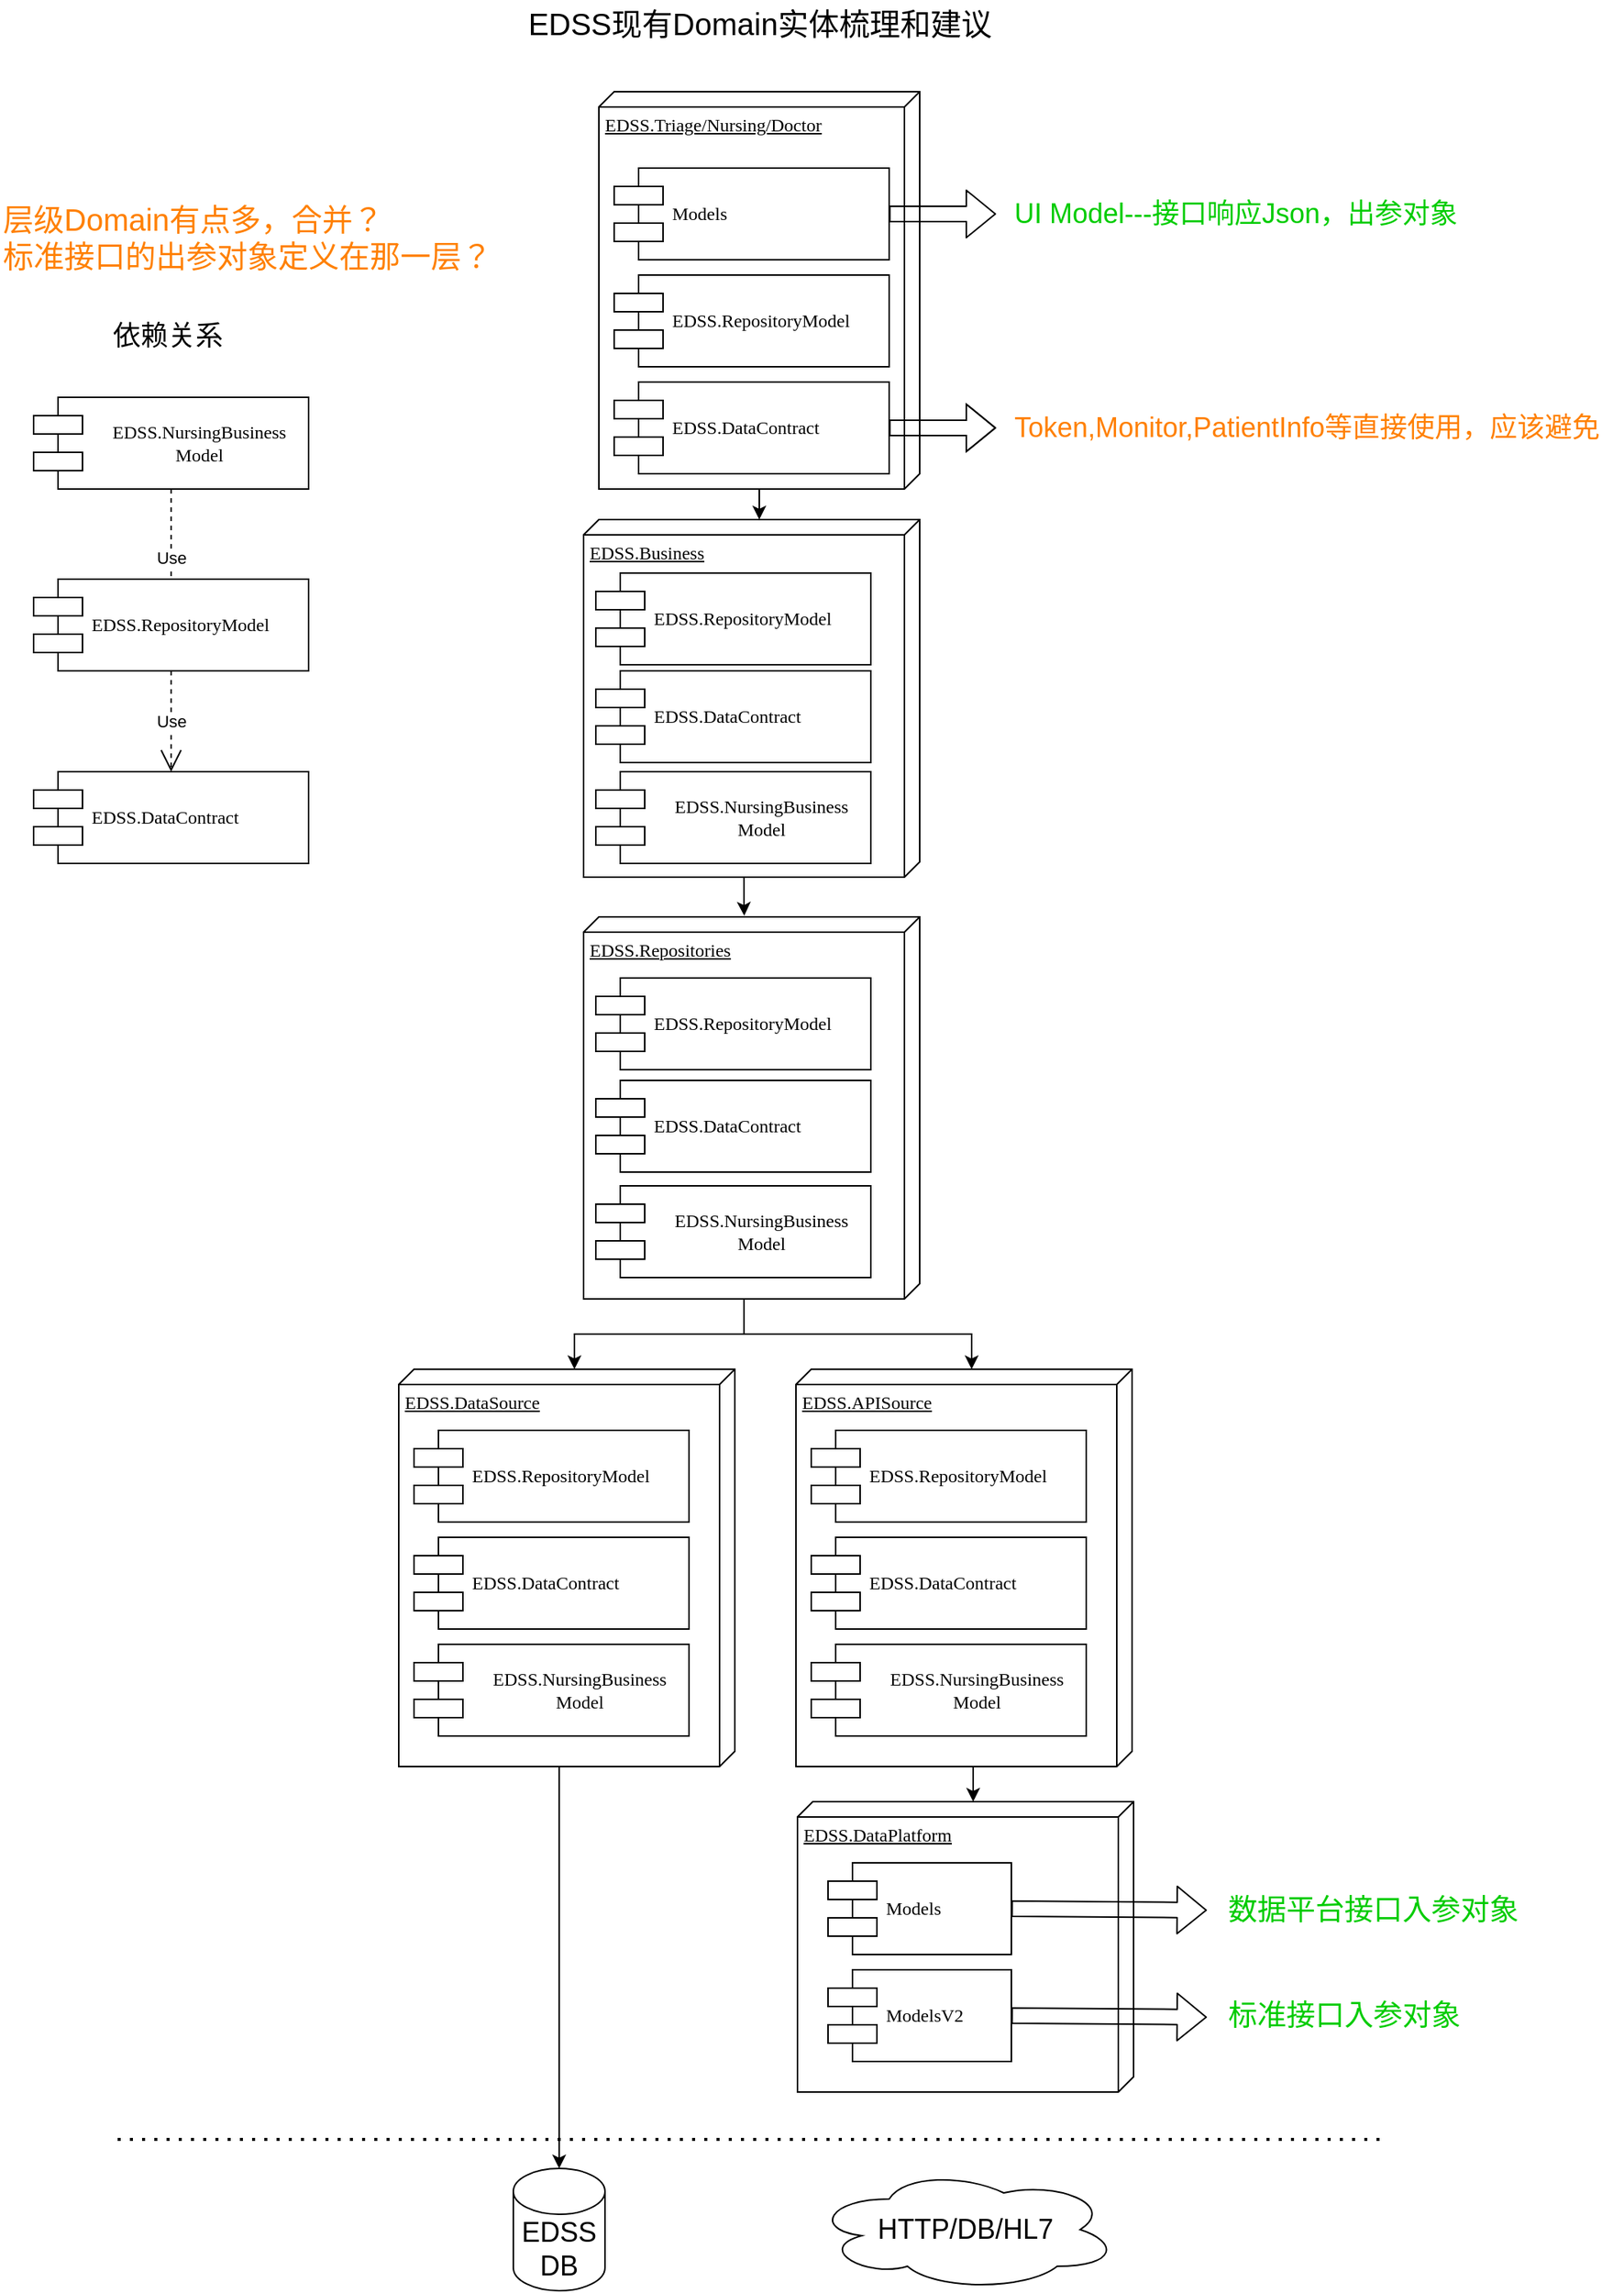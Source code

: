 <mxfile version="14.8.6" type="github">
  <diagram name="Page-1" id="5f0bae14-7c28-e335-631c-24af17079c00">
    <mxGraphModel dx="2321" dy="654" grid="1" gridSize="10" guides="1" tooltips="1" connect="1" arrows="1" fold="1" page="1" pageScale="1" pageWidth="1100" pageHeight="850" background="none" math="0" shadow="0">
      <root>
        <mxCell id="0" />
        <mxCell id="1" parent="0" />
        <mxCell id="Fejk4QI_jDKwbszipvCR-11" style="edgeStyle=orthogonalEdgeStyle;rounded=0;orthogonalLoop=1;jettySize=auto;html=1;exitX=0;exitY=0;exitDx=260;exitDy=110;exitPerimeter=0;entryX=0;entryY=0;entryDx=0;entryDy=105;entryPerimeter=0;" parent="1" source="39150e848f15840c-1" target="Fejk4QI_jDKwbszipvCR-7" edge="1">
          <mxGeometry relative="1" as="geometry">
            <mxPoint x="-583" y="445" as="targetPoint" />
          </mxGeometry>
        </mxCell>
        <mxCell id="39150e848f15840c-1" value="EDSS.Triage/Nursing/Doctor" style="verticalAlign=top;align=left;spacingTop=8;spacingLeft=2;spacingRight=12;shape=cube;size=10;direction=south;fontStyle=4;html=1;rounded=0;shadow=0;comic=0;labelBackgroundColor=none;strokeWidth=1;fontFamily=Verdana;fontSize=12" parent="1" vertex="1">
          <mxGeometry x="-688" y="70" width="210" height="260" as="geometry" />
        </mxCell>
        <mxCell id="39150e848f15840c-5" value="Models" style="shape=component;align=left;spacingLeft=36;rounded=0;shadow=0;comic=0;labelBackgroundColor=none;strokeWidth=1;fontFamily=Verdana;fontSize=12;html=1;" parent="1" vertex="1">
          <mxGeometry x="-678" y="120" width="180" height="60" as="geometry" />
        </mxCell>
        <mxCell id="Fejk4QI_jDKwbszipvCR-18" style="edgeStyle=orthogonalEdgeStyle;rounded=0;orthogonalLoop=1;jettySize=auto;html=1;exitX=0;exitY=0;exitDx=130;exitDy=115;exitPerimeter=0;fontSize=18;entryX=0;entryY=0;entryDx=0;entryDy=105;entryPerimeter=0;" parent="1" source="Fejk4QI_jDKwbszipvCR-1" target="Fejk4QI_jDKwbszipvCR-15" edge="1">
          <mxGeometry relative="1" as="geometry">
            <mxPoint x="-583" y="869" as="targetPoint" />
          </mxGeometry>
        </mxCell>
        <mxCell id="Fejk4QI_jDKwbszipvCR-19" style="edgeStyle=orthogonalEdgeStyle;rounded=0;orthogonalLoop=1;jettySize=auto;html=1;exitX=0;exitY=0;exitDx=130;exitDy=115;exitPerimeter=0;entryX=0;entryY=0;entryDx=0;entryDy=105;entryPerimeter=0;fontSize=18;" parent="1" source="Fejk4QI_jDKwbszipvCR-1" target="Fejk4QI_jDKwbszipvCR-4" edge="1">
          <mxGeometry relative="1" as="geometry" />
        </mxCell>
        <mxCell id="Fejk4QI_jDKwbszipvCR-1" value="EDSS.Repositories" style="verticalAlign=top;align=left;spacingTop=8;spacingLeft=2;spacingRight=12;shape=cube;size=10;direction=south;fontStyle=4;html=1;rounded=0;shadow=0;comic=0;labelBackgroundColor=none;strokeWidth=1;fontFamily=Verdana;fontSize=12" parent="1" vertex="1">
          <mxGeometry x="-698" y="610" width="220" height="250" as="geometry" />
        </mxCell>
        <mxCell id="Fejk4QI_jDKwbszipvCR-2" value="EDSS.RepositoryModel" style="shape=component;align=left;spacingLeft=36;rounded=0;shadow=0;comic=0;labelBackgroundColor=none;strokeWidth=1;fontFamily=Verdana;fontSize=12;html=1;" parent="1" vertex="1">
          <mxGeometry x="-690" y="650" width="180" height="60" as="geometry" />
        </mxCell>
        <mxCell id="Fejk4QI_jDKwbszipvCR-3" value="EDSS.DataPlatform" style="verticalAlign=top;align=left;spacingTop=8;spacingLeft=2;spacingRight=12;shape=cube;size=10;direction=south;fontStyle=4;html=1;rounded=0;shadow=0;comic=0;labelBackgroundColor=none;strokeWidth=1;fontFamily=Verdana;fontSize=12" parent="1" vertex="1">
          <mxGeometry x="-558" y="1189" width="220" height="190" as="geometry" />
        </mxCell>
        <mxCell id="Fejk4QI_jDKwbszipvCR-28" style="edgeStyle=orthogonalEdgeStyle;rounded=0;orthogonalLoop=1;jettySize=auto;html=1;exitX=0;exitY=0;exitDx=260;exitDy=115;exitPerimeter=0;entryX=0;entryY=0;entryDx=0;entryDy=105;entryPerimeter=0;fontSize=18;" parent="1" source="Fejk4QI_jDKwbszipvCR-4" target="Fejk4QI_jDKwbszipvCR-3" edge="1">
          <mxGeometry relative="1" as="geometry" />
        </mxCell>
        <mxCell id="Fejk4QI_jDKwbszipvCR-4" value="EDSS.APISource" style="verticalAlign=top;align=left;spacingTop=8;spacingLeft=2;spacingRight=12;shape=cube;size=10;direction=south;fontStyle=4;html=1;rounded=0;shadow=0;comic=0;labelBackgroundColor=none;strokeWidth=1;fontFamily=Verdana;fontSize=12" parent="1" vertex="1">
          <mxGeometry x="-559" y="906" width="220" height="260" as="geometry" />
        </mxCell>
        <mxCell id="Fejk4QI_jDKwbszipvCR-5" value="Models" style="shape=component;align=left;spacingLeft=36;rounded=0;shadow=0;comic=0;labelBackgroundColor=none;strokeWidth=1;fontFamily=Verdana;fontSize=12;html=1;" parent="1" vertex="1">
          <mxGeometry x="-538" y="1229" width="120" height="60" as="geometry" />
        </mxCell>
        <mxCell id="Fejk4QI_jDKwbszipvCR-6" value="EDSS.RepositoryModel" style="shape=component;align=left;spacingLeft=36;rounded=0;shadow=0;comic=0;labelBackgroundColor=none;strokeWidth=1;fontFamily=Verdana;fontSize=12;html=1;" parent="1" vertex="1">
          <mxGeometry x="-549" y="946" width="180" height="60" as="geometry" />
        </mxCell>
        <mxCell id="Fejk4QI_jDKwbszipvCR-14" style="edgeStyle=orthogonalEdgeStyle;rounded=0;orthogonalLoop=1;jettySize=auto;html=1;exitX=0;exitY=0;exitDx=130;exitDy=115;exitPerimeter=0;entryX=-0.003;entryY=0.522;entryDx=0;entryDy=0;entryPerimeter=0;fontSize=18;" parent="1" source="Fejk4QI_jDKwbszipvCR-7" target="Fejk4QI_jDKwbszipvCR-1" edge="1">
          <mxGeometry relative="1" as="geometry" />
        </mxCell>
        <mxCell id="Fejk4QI_jDKwbszipvCR-7" value="EDSS.Business" style="verticalAlign=top;align=left;spacingTop=8;spacingLeft=2;spacingRight=12;shape=cube;size=10;direction=south;fontStyle=4;html=1;rounded=0;shadow=0;comic=0;labelBackgroundColor=none;strokeWidth=1;fontFamily=Verdana;fontSize=12" parent="1" vertex="1">
          <mxGeometry x="-698" y="350" width="220" height="234" as="geometry" />
        </mxCell>
        <mxCell id="Fejk4QI_jDKwbszipvCR-9" value="EDSS.RepositoryModel" style="shape=component;align=left;spacingLeft=36;rounded=0;shadow=0;comic=0;labelBackgroundColor=none;strokeWidth=1;fontFamily=Verdana;fontSize=12;html=1;" parent="1" vertex="1">
          <mxGeometry x="-690" y="385" width="180" height="60" as="geometry" />
        </mxCell>
        <mxCell id="Fejk4QI_jDKwbszipvCR-10" value="EDSS.RepositoryModel" style="shape=component;align=left;spacingLeft=36;rounded=0;shadow=0;comic=0;labelBackgroundColor=none;strokeWidth=1;fontFamily=Verdana;fontSize=12;html=1;" parent="1" vertex="1">
          <mxGeometry x="-678" y="190" width="180" height="60" as="geometry" />
        </mxCell>
        <mxCell id="Fejk4QI_jDKwbszipvCR-33" style="edgeStyle=orthogonalEdgeStyle;shape=flexArrow;rounded=0;orthogonalLoop=1;jettySize=auto;html=1;exitX=1;exitY=0.5;exitDx=0;exitDy=0;fontSize=18;" parent="1" source="Fejk4QI_jDKwbszipvCR-12" edge="1">
          <mxGeometry relative="1" as="geometry">
            <mxPoint x="-428" y="290" as="targetPoint" />
          </mxGeometry>
        </mxCell>
        <mxCell id="Fejk4QI_jDKwbszipvCR-12" value="EDSS.DataContract" style="shape=component;align=left;spacingLeft=36;rounded=0;shadow=0;comic=0;labelBackgroundColor=none;strokeWidth=1;fontFamily=Verdana;fontSize=12;html=1;" parent="1" vertex="1">
          <mxGeometry x="-678" y="260" width="180" height="60" as="geometry" />
        </mxCell>
        <mxCell id="Fejk4QI_jDKwbszipvCR-13" value="EDSS现有Domain实体梳理和建议" style="text;html=1;resizable=0;autosize=1;align=center;verticalAlign=middle;points=[];fillColor=none;strokeColor=none;rounded=0;fontSize=20;" parent="1" vertex="1">
          <mxGeometry x="-743" y="10" width="320" height="30" as="geometry" />
        </mxCell>
        <mxCell id="Fejk4QI_jDKwbszipvCR-24" style="edgeStyle=orthogonalEdgeStyle;rounded=0;orthogonalLoop=1;jettySize=auto;html=1;exitX=0;exitY=0;exitDx=260;exitDy=115;exitPerimeter=0;entryX=0.5;entryY=0;entryDx=0;entryDy=0;entryPerimeter=0;fontSize=18;" parent="1" source="Fejk4QI_jDKwbszipvCR-15" target="Fejk4QI_jDKwbszipvCR-23" edge="1">
          <mxGeometry relative="1" as="geometry" />
        </mxCell>
        <mxCell id="Fejk4QI_jDKwbszipvCR-15" value="EDSS.DataSource" style="verticalAlign=top;align=left;spacingTop=8;spacingLeft=2;spacingRight=12;shape=cube;size=10;direction=south;fontStyle=4;html=1;rounded=0;shadow=0;comic=0;labelBackgroundColor=none;strokeWidth=1;fontFamily=Verdana;fontSize=12" parent="1" vertex="1">
          <mxGeometry x="-819" y="906" width="220" height="260" as="geometry" />
        </mxCell>
        <mxCell id="Fejk4QI_jDKwbszipvCR-16" value="EDSS.RepositoryModel" style="shape=component;align=left;spacingLeft=36;rounded=0;shadow=0;comic=0;labelBackgroundColor=none;strokeWidth=1;fontFamily=Verdana;fontSize=12;html=1;" parent="1" vertex="1">
          <mxGeometry x="-809" y="946" width="180" height="60" as="geometry" />
        </mxCell>
        <mxCell id="Fejk4QI_jDKwbszipvCR-20" value="EDSS.DataContract" style="shape=component;align=left;spacingLeft=36;rounded=0;shadow=0;comic=0;labelBackgroundColor=none;strokeWidth=1;fontFamily=Verdana;fontSize=12;html=1;" parent="1" vertex="1">
          <mxGeometry x="-809" y="1016" width="180" height="60" as="geometry" />
        </mxCell>
        <mxCell id="Fejk4QI_jDKwbszipvCR-21" value="EDSS.NursingBusiness&lt;br&gt;Model" style="shape=component;align=center;spacingLeft=36;rounded=0;shadow=0;comic=0;labelBackgroundColor=none;strokeWidth=1;fontFamily=Verdana;fontSize=12;html=1;" parent="1" vertex="1">
          <mxGeometry x="-809" y="1086" width="180" height="60" as="geometry" />
        </mxCell>
        <mxCell id="Fejk4QI_jDKwbszipvCR-23" value="EDSS&lt;br&gt;DB" style="shape=cylinder3;whiteSpace=wrap;html=1;boundedLbl=1;backgroundOutline=1;size=15;fontSize=18;align=center;" parent="1" vertex="1">
          <mxGeometry x="-744" y="1429" width="60" height="80" as="geometry" />
        </mxCell>
        <mxCell id="Fejk4QI_jDKwbszipvCR-26" value="EDSS.DataContract" style="shape=component;align=left;spacingLeft=36;rounded=0;shadow=0;comic=0;labelBackgroundColor=none;strokeWidth=1;fontFamily=Verdana;fontSize=12;html=1;" parent="1" vertex="1">
          <mxGeometry x="-549" y="1016" width="180" height="60" as="geometry" />
        </mxCell>
        <mxCell id="Fejk4QI_jDKwbszipvCR-27" value="EDSS.NursingBusiness&lt;br&gt;Model" style="shape=component;align=center;spacingLeft=36;rounded=0;shadow=0;comic=0;labelBackgroundColor=none;strokeWidth=1;fontFamily=Verdana;fontSize=12;html=1;" parent="1" vertex="1">
          <mxGeometry x="-549" y="1086" width="180" height="60" as="geometry" />
        </mxCell>
        <mxCell id="Fejk4QI_jDKwbszipvCR-29" value="ModelsV2" style="shape=component;align=left;spacingLeft=36;rounded=0;shadow=0;comic=0;labelBackgroundColor=none;strokeWidth=1;fontFamily=Verdana;fontSize=12;html=1;" parent="1" vertex="1">
          <mxGeometry x="-538" y="1299" width="120" height="60" as="geometry" />
        </mxCell>
        <mxCell id="Fejk4QI_jDKwbszipvCR-30" value="HTTP/DB/HL7" style="ellipse;shape=cloud;whiteSpace=wrap;html=1;fontSize=18;align=center;" parent="1" vertex="1">
          <mxGeometry x="-548" y="1429" width="200" height="80" as="geometry" />
        </mxCell>
        <mxCell id="Fejk4QI_jDKwbszipvCR-31" value="" style="endArrow=none;dashed=1;html=1;dashPattern=1 3;strokeWidth=2;fontSize=18;" parent="1" edge="1">
          <mxGeometry width="50" height="50" relative="1" as="geometry">
            <mxPoint x="-1003" y="1410" as="sourcePoint" />
            <mxPoint x="-173" y="1410" as="targetPoint" />
          </mxGeometry>
        </mxCell>
        <mxCell id="Fejk4QI_jDKwbszipvCR-32" value="Token,Monitor,PatientInfo等直接使用，应该避免" style="text;html=1;resizable=0;autosize=1;align=left;verticalAlign=middle;points=[];fillColor=none;strokeColor=none;rounded=0;fontSize=18;fontColor=#FF8000;" parent="1" vertex="1">
          <mxGeometry x="-418" y="275" width="400" height="30" as="geometry" />
        </mxCell>
        <mxCell id="Fejk4QI_jDKwbszipvCR-34" value="EDSS.DataContract" style="shape=component;align=left;spacingLeft=36;rounded=0;shadow=0;comic=0;labelBackgroundColor=none;strokeWidth=1;fontFamily=Verdana;fontSize=12;html=1;" parent="1" vertex="1">
          <mxGeometry x="-690" y="449" width="180" height="60" as="geometry" />
        </mxCell>
        <mxCell id="Fejk4QI_jDKwbszipvCR-35" value="EDSS.DataContract" style="shape=component;align=left;spacingLeft=36;rounded=0;shadow=0;comic=0;labelBackgroundColor=none;strokeWidth=1;fontFamily=Verdana;fontSize=12;html=1;" parent="1" vertex="1">
          <mxGeometry x="-690" y="717" width="180" height="60" as="geometry" />
        </mxCell>
        <mxCell id="Fejk4QI_jDKwbszipvCR-36" value="EDSS.NursingBusiness&lt;br&gt;Model" style="shape=component;align=center;spacingLeft=36;rounded=0;shadow=0;comic=0;labelBackgroundColor=none;strokeWidth=1;fontFamily=Verdana;fontSize=12;html=1;" parent="1" vertex="1">
          <mxGeometry x="-690" y="786" width="180" height="60" as="geometry" />
        </mxCell>
        <mxCell id="Fejk4QI_jDKwbszipvCR-37" value="" style="shape=flexArrow;endArrow=classic;html=1;fontSize=18;" parent="1" source="39150e848f15840c-5" edge="1">
          <mxGeometry width="50" height="50" relative="1" as="geometry">
            <mxPoint x="-418" y="170" as="sourcePoint" />
            <mxPoint x="-428" y="150" as="targetPoint" />
          </mxGeometry>
        </mxCell>
        <mxCell id="Fejk4QI_jDKwbszipvCR-38" value="UI Model---接口响应Json，出参对象" style="text;html=1;resizable=0;autosize=1;align=left;verticalAlign=middle;points=[];fillColor=none;strokeColor=none;rounded=0;fontSize=18;fontColor=#00CC00;" parent="1" vertex="1">
          <mxGeometry x="-418" y="135" width="310" height="30" as="geometry" />
        </mxCell>
        <mxCell id="Fejk4QI_jDKwbszipvCR-39" value="EDSS.NursingBusiness&lt;br&gt;Model" style="shape=component;align=center;spacingLeft=36;rounded=0;shadow=0;comic=0;labelBackgroundColor=none;strokeWidth=1;fontFamily=Verdana;fontSize=12;html=1;" parent="1" vertex="1">
          <mxGeometry x="-690" y="515" width="180" height="60" as="geometry" />
        </mxCell>
        <mxCell id="1vMFcK3D9edi9ke0OV0b-1" value="EDSS.NursingBusiness&lt;br&gt;Model" style="shape=component;align=center;spacingLeft=36;rounded=0;shadow=0;comic=0;labelBackgroundColor=none;strokeWidth=1;fontFamily=Verdana;fontSize=12;html=1;" vertex="1" parent="1">
          <mxGeometry x="-1058" y="270" width="180" height="60" as="geometry" />
        </mxCell>
        <mxCell id="1vMFcK3D9edi9ke0OV0b-2" value="Use" style="endArrow=open;endSize=12;dashed=1;html=1;exitX=0.5;exitY=1;exitDx=0;exitDy=0;" edge="1" parent="1" source="1vMFcK3D9edi9ke0OV0b-1">
          <mxGeometry width="160" relative="1" as="geometry">
            <mxPoint x="-1058" y="400" as="sourcePoint" />
            <mxPoint x="-968" y="420" as="targetPoint" />
          </mxGeometry>
        </mxCell>
        <mxCell id="1vMFcK3D9edi9ke0OV0b-3" value="EDSS.RepositoryModel" style="shape=component;align=left;spacingLeft=36;rounded=0;shadow=0;comic=0;labelBackgroundColor=none;strokeWidth=1;fontFamily=Verdana;fontSize=12;html=1;" vertex="1" parent="1">
          <mxGeometry x="-1058" y="389" width="180" height="60" as="geometry" />
        </mxCell>
        <mxCell id="1vMFcK3D9edi9ke0OV0b-4" value="EDSS.DataContract" style="shape=component;align=left;spacingLeft=36;rounded=0;shadow=0;comic=0;labelBackgroundColor=none;strokeWidth=1;fontFamily=Verdana;fontSize=12;html=1;" vertex="1" parent="1">
          <mxGeometry x="-1058" y="515" width="180" height="60" as="geometry" />
        </mxCell>
        <mxCell id="1vMFcK3D9edi9ke0OV0b-5" value="Use" style="endArrow=open;endSize=12;dashed=1;html=1;entryX=0.5;entryY=0;entryDx=0;entryDy=0;exitX=0.5;exitY=1;exitDx=0;exitDy=0;" edge="1" parent="1" source="1vMFcK3D9edi9ke0OV0b-3" target="1vMFcK3D9edi9ke0OV0b-4">
          <mxGeometry width="160" relative="1" as="geometry">
            <mxPoint x="-968" y="480" as="sourcePoint" />
            <mxPoint x="-808" y="480" as="targetPoint" />
          </mxGeometry>
        </mxCell>
        <mxCell id="1vMFcK3D9edi9ke0OV0b-7" value="依赖关系" style="text;html=1;resizable=0;autosize=1;align=left;verticalAlign=middle;points=[];fillColor=none;strokeColor=none;rounded=0;rotation=0;fontSize=18;" vertex="1" parent="1">
          <mxGeometry x="-1008" y="215" width="90" height="30" as="geometry" />
        </mxCell>
        <mxCell id="1vMFcK3D9edi9ke0OV0b-8" value="层级Domain有点多，合并？&lt;br style=&quot;font-size: 20px;&quot;&gt;标准接口的出参对象定义在那一层？" style="text;html=1;resizable=0;autosize=1;align=left;verticalAlign=middle;points=[];fillColor=none;strokeColor=none;rounded=0;fontSize=20;fontColor=#FF8000;" vertex="1" parent="1">
          <mxGeometry x="-1080" y="140" width="340" height="50" as="geometry" />
        </mxCell>
        <mxCell id="1vMFcK3D9edi9ke0OV0b-10" value="" style="shape=flexArrow;endArrow=classic;html=1;fontSize=19;fontColor=#FF8000;exitX=1;exitY=0.5;exitDx=0;exitDy=0;" edge="1" parent="1" source="Fejk4QI_jDKwbszipvCR-29">
          <mxGeometry width="50" height="50" relative="1" as="geometry">
            <mxPoint x="-380" y="1320" as="sourcePoint" />
            <mxPoint x="-290" y="1330" as="targetPoint" />
          </mxGeometry>
        </mxCell>
        <mxCell id="1vMFcK3D9edi9ke0OV0b-12" value="标准接口入参对象" style="text;html=1;resizable=0;autosize=1;align=left;verticalAlign=middle;points=[];fillColor=none;strokeColor=none;rounded=0;fontSize=19;fontColor=#00CC00;" vertex="1" parent="1">
          <mxGeometry x="-278" y="1314" width="170" height="30" as="geometry" />
        </mxCell>
        <mxCell id="1vMFcK3D9edi9ke0OV0b-13" value="" style="shape=flexArrow;endArrow=classic;html=1;fontSize=20;fontColor=#000000;exitX=1;exitY=0.5;exitDx=0;exitDy=0;" edge="1" parent="1" source="Fejk4QI_jDKwbszipvCR-5">
          <mxGeometry width="50" height="50" relative="1" as="geometry">
            <mxPoint x="-410" y="1290" as="sourcePoint" />
            <mxPoint x="-290" y="1260" as="targetPoint" />
          </mxGeometry>
        </mxCell>
        <mxCell id="1vMFcK3D9edi9ke0OV0b-14" value="数据平台接口入参对象" style="text;html=1;resizable=0;autosize=1;align=left;verticalAlign=middle;points=[];fillColor=none;strokeColor=none;rounded=0;fontSize=19;fontColor=#00CC00;" vertex="1" parent="1">
          <mxGeometry x="-278" y="1245" width="210" height="30" as="geometry" />
        </mxCell>
      </root>
    </mxGraphModel>
  </diagram>
</mxfile>
